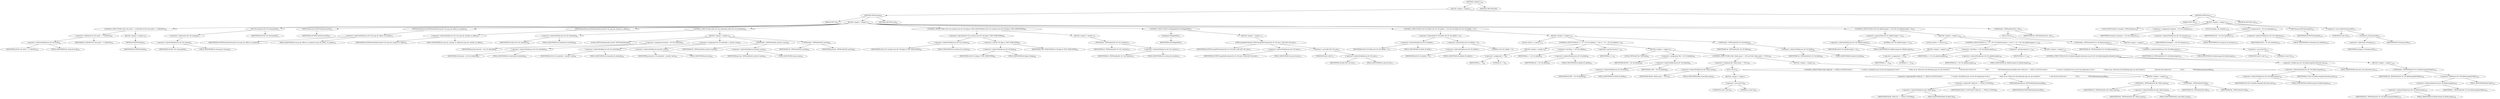 digraph "&lt;global&gt;" {  
"99025" [label = <(METHOD,&lt;global&gt;)<SUB>209</SUB>> ]
"99026" [label = <(BLOCK,&lt;empty&gt;,&lt;empty&gt;)> ]
"99027" [label = <(METHOD,TIFFCleanup)<SUB>44</SUB>> ]
"99028" [label = <(PARAM,TIFF *tif)<SUB>44</SUB>> ]
"99029" [label = <(BLOCK,&lt;empty&gt;,&lt;empty&gt;)<SUB>45</SUB>> ]
"99030" [label = <(CONTROL_STRUCTURE,if (tif-&gt;tif_mode != O_RDONLY),if (tif-&gt;tif_mode != O_RDONLY))<SUB>49</SUB>> ]
"99031" [label = <(&lt;operator&gt;.notEquals,tif-&gt;tif_mode != O_RDONLY)<SUB>49</SUB>> ]
"99032" [label = <(&lt;operator&gt;.indirectFieldAccess,tif-&gt;tif_mode)<SUB>49</SUB>> ]
"99033" [label = <(IDENTIFIER,tif,tif-&gt;tif_mode != O_RDONLY)<SUB>49</SUB>> ]
"99034" [label = <(FIELD_IDENTIFIER,tif_mode,tif_mode)<SUB>49</SUB>> ]
"99035" [label = <(IDENTIFIER,O_RDONLY,tif-&gt;tif_mode != O_RDONLY)<SUB>49</SUB>> ]
"99036" [label = <(BLOCK,&lt;empty&gt;,&lt;empty&gt;)<SUB>50</SUB>> ]
"99037" [label = <(TIFFFlush,TIFFFlush(tif))<SUB>50</SUB>> ]
"99038" [label = <(IDENTIFIER,tif,TIFFFlush(tif))<SUB>50</SUB>> ]
"99039" [label = <(*tif-&gt;tif_cleanup,(*tif-&gt;tif_cleanup)(tif))<SUB>51</SUB>> ]
"99040" [label = <(&lt;operator&gt;.indirection,*tif-&gt;tif_cleanup)<SUB>51</SUB>> ]
"99041" [label = <(&lt;operator&gt;.indirectFieldAccess,tif-&gt;tif_cleanup)<SUB>51</SUB>> ]
"99042" [label = <(IDENTIFIER,tif,(*tif-&gt;tif_cleanup)(tif))<SUB>51</SUB>> ]
"99043" [label = <(FIELD_IDENTIFIER,tif_cleanup,tif_cleanup)<SUB>51</SUB>> ]
"99044" [label = <(IDENTIFIER,tif,(*tif-&gt;tif_cleanup)(tif))<SUB>51</SUB>> ]
"99045" [label = <(TIFFFreeDirectory,TIFFFreeDirectory(tif))<SUB>52</SUB>> ]
"99046" [label = <(IDENTIFIER,tif,TIFFFreeDirectory(tif))<SUB>52</SUB>> ]
"99047" [label = <(TIFFHashSetDestroy,TIFFHashSetDestroy(tif-&gt;tif_map_dir_offset_to_number))<SUB>54</SUB>> ]
"99048" [label = <(&lt;operator&gt;.indirectFieldAccess,tif-&gt;tif_map_dir_offset_to_number)<SUB>54</SUB>> ]
"99049" [label = <(IDENTIFIER,tif,TIFFHashSetDestroy(tif-&gt;tif_map_dir_offset_to_number))<SUB>54</SUB>> ]
"99050" [label = <(FIELD_IDENTIFIER,tif_map_dir_offset_to_number,tif_map_dir_offset_to_number)<SUB>54</SUB>> ]
"99051" [label = <(TIFFHashSetDestroy,TIFFHashSetDestroy(tif-&gt;tif_map_dir_number_to_offset))<SUB>55</SUB>> ]
"99052" [label = <(&lt;operator&gt;.indirectFieldAccess,tif-&gt;tif_map_dir_number_to_offset)<SUB>55</SUB>> ]
"99053" [label = <(IDENTIFIER,tif,TIFFHashSetDestroy(tif-&gt;tif_map_dir_number_to_offset))<SUB>55</SUB>> ]
"99054" [label = <(FIELD_IDENTIFIER,tif_map_dir_number_to_offset,tif_map_dir_number_to_offset)<SUB>55</SUB>> ]
"99055" [label = <(CONTROL_STRUCTURE,while (tif-&gt;tif_clientinfo),while (tif-&gt;tif_clientinfo))<SUB>60</SUB>> ]
"99056" [label = <(&lt;operator&gt;.indirectFieldAccess,tif-&gt;tif_clientinfo)<SUB>60</SUB>> ]
"99057" [label = <(IDENTIFIER,tif,while (tif-&gt;tif_clientinfo))<SUB>60</SUB>> ]
"99058" [label = <(FIELD_IDENTIFIER,tif_clientinfo,tif_clientinfo)<SUB>60</SUB>> ]
"99059" [label = <(BLOCK,&lt;empty&gt;,&lt;empty&gt;)<SUB>61</SUB>> ]
"99060" [label = <(LOCAL,TIFFClientInfoLink* psLink: TIFFClientInfoLink)<SUB>62</SUB>> ]
"99061" [label = <(&lt;operator&gt;.assignment,*psLink = tif-&gt;tif_clientinfo)<SUB>62</SUB>> ]
"99062" [label = <(IDENTIFIER,psLink,*psLink = tif-&gt;tif_clientinfo)<SUB>62</SUB>> ]
"99063" [label = <(&lt;operator&gt;.indirectFieldAccess,tif-&gt;tif_clientinfo)<SUB>62</SUB>> ]
"99064" [label = <(IDENTIFIER,tif,*psLink = tif-&gt;tif_clientinfo)<SUB>62</SUB>> ]
"99065" [label = <(FIELD_IDENTIFIER,tif_clientinfo,tif_clientinfo)<SUB>62</SUB>> ]
"99066" [label = <(&lt;operator&gt;.assignment,tif-&gt;tif_clientinfo = psLink-&gt;next)<SUB>64</SUB>> ]
"99067" [label = <(&lt;operator&gt;.indirectFieldAccess,tif-&gt;tif_clientinfo)<SUB>64</SUB>> ]
"99068" [label = <(IDENTIFIER,tif,tif-&gt;tif_clientinfo = psLink-&gt;next)<SUB>64</SUB>> ]
"99069" [label = <(FIELD_IDENTIFIER,tif_clientinfo,tif_clientinfo)<SUB>64</SUB>> ]
"99070" [label = <(&lt;operator&gt;.indirectFieldAccess,psLink-&gt;next)<SUB>64</SUB>> ]
"99071" [label = <(IDENTIFIER,psLink,tif-&gt;tif_clientinfo = psLink-&gt;next)<SUB>64</SUB>> ]
"99072" [label = <(FIELD_IDENTIFIER,next,next)<SUB>64</SUB>> ]
"99073" [label = <(_TIFFfreeExt,_TIFFfreeExt(tif, psLink-&gt;name))<SUB>65</SUB>> ]
"99074" [label = <(IDENTIFIER,tif,_TIFFfreeExt(tif, psLink-&gt;name))<SUB>65</SUB>> ]
"99075" [label = <(&lt;operator&gt;.indirectFieldAccess,psLink-&gt;name)<SUB>65</SUB>> ]
"99076" [label = <(IDENTIFIER,psLink,_TIFFfreeExt(tif, psLink-&gt;name))<SUB>65</SUB>> ]
"99077" [label = <(FIELD_IDENTIFIER,name,name)<SUB>65</SUB>> ]
"99078" [label = <(_TIFFfreeExt,_TIFFfreeExt(tif, psLink))<SUB>66</SUB>> ]
"99079" [label = <(IDENTIFIER,tif,_TIFFfreeExt(tif, psLink))<SUB>66</SUB>> ]
"99080" [label = <(IDENTIFIER,psLink,_TIFFfreeExt(tif, psLink))<SUB>66</SUB>> ]
"99081" [label = <(CONTROL_STRUCTURE,if (tif-&gt;tif_rawdata &amp;&amp; (tif-&gt;tif_flags &amp; TIFF_MYBUFFER)),if (tif-&gt;tif_rawdata &amp;&amp; (tif-&gt;tif_flags &amp; TIFF_MYBUFFER)))<SUB>69</SUB>> ]
"99082" [label = <(&lt;operator&gt;.logicalAnd,tif-&gt;tif_rawdata &amp;&amp; (tif-&gt;tif_flags &amp; TIFF_MYBUFFER))<SUB>69</SUB>> ]
"99083" [label = <(&lt;operator&gt;.indirectFieldAccess,tif-&gt;tif_rawdata)<SUB>69</SUB>> ]
"99084" [label = <(IDENTIFIER,tif,tif-&gt;tif_rawdata &amp;&amp; (tif-&gt;tif_flags &amp; TIFF_MYBUFFER))<SUB>69</SUB>> ]
"99085" [label = <(FIELD_IDENTIFIER,tif_rawdata,tif_rawdata)<SUB>69</SUB>> ]
"99086" [label = <(&lt;operator&gt;.and,tif-&gt;tif_flags &amp; TIFF_MYBUFFER)<SUB>69</SUB>> ]
"99087" [label = <(&lt;operator&gt;.indirectFieldAccess,tif-&gt;tif_flags)<SUB>69</SUB>> ]
"99088" [label = <(IDENTIFIER,tif,tif-&gt;tif_flags &amp; TIFF_MYBUFFER)<SUB>69</SUB>> ]
"99089" [label = <(FIELD_IDENTIFIER,tif_flags,tif_flags)<SUB>69</SUB>> ]
"99090" [label = <(IDENTIFIER,TIFF_MYBUFFER,tif-&gt;tif_flags &amp; TIFF_MYBUFFER)<SUB>69</SUB>> ]
"99091" [label = <(BLOCK,&lt;empty&gt;,&lt;empty&gt;)<SUB>70</SUB>> ]
"99092" [label = <(_TIFFfreeExt,_TIFFfreeExt(tif, tif-&gt;tif_rawdata))<SUB>70</SUB>> ]
"99093" [label = <(IDENTIFIER,tif,_TIFFfreeExt(tif, tif-&gt;tif_rawdata))<SUB>70</SUB>> ]
"99094" [label = <(&lt;operator&gt;.indirectFieldAccess,tif-&gt;tif_rawdata)<SUB>70</SUB>> ]
"99095" [label = <(IDENTIFIER,tif,_TIFFfreeExt(tif, tif-&gt;tif_rawdata))<SUB>70</SUB>> ]
"99096" [label = <(FIELD_IDENTIFIER,tif_rawdata,tif_rawdata)<SUB>70</SUB>> ]
"99097" [label = <(CONTROL_STRUCTURE,if (isMapped(tif)),if (isMapped(tif)))<SUB>71</SUB>> ]
"99098" [label = <(isMapped,isMapped(tif))<SUB>71</SUB>> ]
"99099" [label = <(IDENTIFIER,tif,isMapped(tif))<SUB>71</SUB>> ]
"99100" [label = <(BLOCK,&lt;empty&gt;,&lt;empty&gt;)<SUB>72</SUB>> ]
"99101" [label = <(TIFFUnmapFileContents,TIFFUnmapFileContents(tif, tif-&gt;tif_base, (toff_t)tif-&gt;tif_size))<SUB>72</SUB>> ]
"99102" [label = <(IDENTIFIER,tif,TIFFUnmapFileContents(tif, tif-&gt;tif_base, (toff_t)tif-&gt;tif_size))<SUB>72</SUB>> ]
"99103" [label = <(&lt;operator&gt;.indirectFieldAccess,tif-&gt;tif_base)<SUB>72</SUB>> ]
"99104" [label = <(IDENTIFIER,tif,TIFFUnmapFileContents(tif, tif-&gt;tif_base, (toff_t)tif-&gt;tif_size))<SUB>72</SUB>> ]
"99105" [label = <(FIELD_IDENTIFIER,tif_base,tif_base)<SUB>72</SUB>> ]
"99106" [label = <(&lt;operator&gt;.cast,(toff_t)tif-&gt;tif_size)<SUB>72</SUB>> ]
"99107" [label = <(UNKNOWN,toff_t,toff_t)<SUB>72</SUB>> ]
"99108" [label = <(&lt;operator&gt;.indirectFieldAccess,tif-&gt;tif_size)<SUB>72</SUB>> ]
"99109" [label = <(IDENTIFIER,tif,(toff_t)tif-&gt;tif_size)<SUB>72</SUB>> ]
"99110" [label = <(FIELD_IDENTIFIER,tif_size,tif_size)<SUB>72</SUB>> ]
"99111" [label = <(CONTROL_STRUCTURE,if (tif-&gt;tif_fields &amp;&amp; tif-&gt;tif_nfields &gt; 0),if (tif-&gt;tif_fields &amp;&amp; tif-&gt;tif_nfields &gt; 0))<SUB>77</SUB>> ]
"99112" [label = <(&lt;operator&gt;.logicalAnd,tif-&gt;tif_fields &amp;&amp; tif-&gt;tif_nfields &gt; 0)<SUB>77</SUB>> ]
"99113" [label = <(&lt;operator&gt;.indirectFieldAccess,tif-&gt;tif_fields)<SUB>77</SUB>> ]
"99114" [label = <(IDENTIFIER,tif,tif-&gt;tif_fields &amp;&amp; tif-&gt;tif_nfields &gt; 0)<SUB>77</SUB>> ]
"99115" [label = <(FIELD_IDENTIFIER,tif_fields,tif_fields)<SUB>77</SUB>> ]
"99116" [label = <(&lt;operator&gt;.greaterThan,tif-&gt;tif_nfields &gt; 0)<SUB>77</SUB>> ]
"99117" [label = <(&lt;operator&gt;.indirectFieldAccess,tif-&gt;tif_nfields)<SUB>77</SUB>> ]
"99118" [label = <(IDENTIFIER,tif,tif-&gt;tif_nfields &gt; 0)<SUB>77</SUB>> ]
"99119" [label = <(FIELD_IDENTIFIER,tif_nfields,tif_nfields)<SUB>77</SUB>> ]
"99120" [label = <(LITERAL,0,tif-&gt;tif_nfields &gt; 0)<SUB>77</SUB>> ]
"99121" [label = <(BLOCK,&lt;empty&gt;,&lt;empty&gt;)<SUB>78</SUB>> ]
"99122" [label = <(LOCAL,uint32_t i: uint32_t)<SUB>79</SUB>> ]
"99123" [label = <(CONTROL_STRUCTURE,for (i = 0;i &lt; tif-&gt;tif_nfields;i++),for (i = 0;i &lt; tif-&gt;tif_nfields;i++))<SUB>81</SUB>> ]
"99124" [label = <(BLOCK,&lt;empty&gt;,&lt;empty&gt;)<SUB>81</SUB>> ]
"99125" [label = <(&lt;operator&gt;.assignment,i = 0)<SUB>81</SUB>> ]
"99126" [label = <(IDENTIFIER,i,i = 0)<SUB>81</SUB>> ]
"99127" [label = <(LITERAL,0,i = 0)<SUB>81</SUB>> ]
"99128" [label = <(&lt;operator&gt;.lessThan,i &lt; tif-&gt;tif_nfields)<SUB>81</SUB>> ]
"99129" [label = <(IDENTIFIER,i,i &lt; tif-&gt;tif_nfields)<SUB>81</SUB>> ]
"99130" [label = <(&lt;operator&gt;.indirectFieldAccess,tif-&gt;tif_nfields)<SUB>81</SUB>> ]
"99131" [label = <(IDENTIFIER,tif,i &lt; tif-&gt;tif_nfields)<SUB>81</SUB>> ]
"99132" [label = <(FIELD_IDENTIFIER,tif_nfields,tif_nfields)<SUB>81</SUB>> ]
"99133" [label = <(&lt;operator&gt;.postIncrement,i++)<SUB>81</SUB>> ]
"99134" [label = <(IDENTIFIER,i,i++)<SUB>81</SUB>> ]
"99135" [label = <(BLOCK,&lt;empty&gt;,&lt;empty&gt;)<SUB>82</SUB>> ]
"99136" [label = <(LOCAL,TIFFField* fld: TIFFField)<SUB>83</SUB>> ]
"99137" [label = <(&lt;operator&gt;.assignment,*fld = tif-&gt;tif_fields[i])<SUB>83</SUB>> ]
"99138" [label = <(IDENTIFIER,fld,*fld = tif-&gt;tif_fields[i])<SUB>83</SUB>> ]
"99139" [label = <(&lt;operator&gt;.indirectIndexAccess,tif-&gt;tif_fields[i])<SUB>83</SUB>> ]
"99140" [label = <(&lt;operator&gt;.indirectFieldAccess,tif-&gt;tif_fields)<SUB>83</SUB>> ]
"99141" [label = <(IDENTIFIER,tif,*fld = tif-&gt;tif_fields[i])<SUB>83</SUB>> ]
"99142" [label = <(FIELD_IDENTIFIER,tif_fields,tif_fields)<SUB>83</SUB>> ]
"99143" [label = <(IDENTIFIER,i,*fld = tif-&gt;tif_fields[i])<SUB>83</SUB>> ]
"99144" [label = <(CONTROL_STRUCTURE,if (fld-&gt;field_name != NULL),if (fld-&gt;field_name != NULL))<SUB>84</SUB>> ]
"99145" [label = <(&lt;operator&gt;.notEquals,fld-&gt;field_name != NULL)<SUB>84</SUB>> ]
"99146" [label = <(&lt;operator&gt;.indirectFieldAccess,fld-&gt;field_name)<SUB>84</SUB>> ]
"99147" [label = <(IDENTIFIER,fld,fld-&gt;field_name != NULL)<SUB>84</SUB>> ]
"99148" [label = <(FIELD_IDENTIFIER,field_name,field_name)<SUB>84</SUB>> ]
"99149" [label = <(NULL,NULL)<SUB>84</SUB>> ]
"99150" [label = <(BLOCK,&lt;empty&gt;,&lt;empty&gt;)> ]
"99151" [label = <(&lt;operator&gt;.cast,(void *)0)<SUB>84</SUB>> ]
"99152" [label = <(UNKNOWN,void *,void *)<SUB>84</SUB>> ]
"99153" [label = <(LITERAL,0,(void *)0)<SUB>84</SUB>> ]
"99154" [label = <(BLOCK,&lt;empty&gt;,&lt;empty&gt;)<SUB>85</SUB>> ]
"99155" [label = <(CONTROL_STRUCTURE,if (fld-&gt;field_bit == FIELD_CUSTOM &amp;&amp;\012                    /* caution: tif_fields[i] must not be the beginning of a\012                     * fields-array. Otherwise the following tags are also freed\012                     * with the first free().\012                     */\012                    TIFFFieldIsAnonymous(fld)),if (fld-&gt;field_bit == FIELD_CUSTOM &amp;&amp;\012                    /* caution: tif_fields[i] must not be the beginning of a\012                     * fields-array. Otherwise the following tags are also freed\012                     * with the first free().\012                     */\012                    TIFFFieldIsAnonymous(fld)))<SUB>86</SUB>> ]
"99156" [label = <(&lt;operator&gt;.logicalAnd,fld-&gt;field_bit == FIELD_CUSTOM &amp;&amp;\012                    /* caution: tif_fields[i] must not be the beginning of a\012                     * fields-array. Otherwise the following tags are also freed\012                     * with the first free().\012                     */\012                    TIFFFieldIsAnonymous(fld))<SUB>86</SUB>> ]
"99157" [label = <(&lt;operator&gt;.equals,fld-&gt;field_bit == FIELD_CUSTOM)<SUB>86</SUB>> ]
"99158" [label = <(&lt;operator&gt;.indirectFieldAccess,fld-&gt;field_bit)<SUB>86</SUB>> ]
"99159" [label = <(IDENTIFIER,fld,fld-&gt;field_bit == FIELD_CUSTOM)<SUB>86</SUB>> ]
"99160" [label = <(FIELD_IDENTIFIER,field_bit,field_bit)<SUB>86</SUB>> ]
"99161" [label = <(IDENTIFIER,FIELD_CUSTOM,fld-&gt;field_bit == FIELD_CUSTOM)<SUB>86</SUB>> ]
"99162" [label = <(TIFFFieldIsAnonymous,TIFFFieldIsAnonymous(fld))<SUB>91</SUB>> ]
"99163" [label = <(IDENTIFIER,fld,TIFFFieldIsAnonymous(fld))<SUB>91</SUB>> ]
"99164" [label = <(BLOCK,&lt;empty&gt;,&lt;empty&gt;)<SUB>92</SUB>> ]
"99165" [label = <(_TIFFfreeExt,_TIFFfreeExt(tif, fld-&gt;field_name))<SUB>93</SUB>> ]
"99166" [label = <(IDENTIFIER,tif,_TIFFfreeExt(tif, fld-&gt;field_name))<SUB>93</SUB>> ]
"99167" [label = <(&lt;operator&gt;.indirectFieldAccess,fld-&gt;field_name)<SUB>93</SUB>> ]
"99168" [label = <(IDENTIFIER,fld,_TIFFfreeExt(tif, fld-&gt;field_name))<SUB>93</SUB>> ]
"99169" [label = <(FIELD_IDENTIFIER,field_name,field_name)<SUB>93</SUB>> ]
"99170" [label = <(_TIFFfreeExt,_TIFFfreeExt(tif, fld))<SUB>94</SUB>> ]
"99171" [label = <(IDENTIFIER,tif,_TIFFfreeExt(tif, fld))<SUB>94</SUB>> ]
"99172" [label = <(IDENTIFIER,fld,_TIFFfreeExt(tif, fld))<SUB>94</SUB>> ]
"99173" [label = <(_TIFFfreeExt,_TIFFfreeExt(tif, tif-&gt;tif_fields))<SUB>99</SUB>> ]
"99174" [label = <(IDENTIFIER,tif,_TIFFfreeExt(tif, tif-&gt;tif_fields))<SUB>99</SUB>> ]
"99175" [label = <(&lt;operator&gt;.indirectFieldAccess,tif-&gt;tif_fields)<SUB>99</SUB>> ]
"99176" [label = <(IDENTIFIER,tif,_TIFFfreeExt(tif, tif-&gt;tif_fields))<SUB>99</SUB>> ]
"99177" [label = <(FIELD_IDENTIFIER,tif_fields,tif_fields)<SUB>99</SUB>> ]
"99178" [label = <(CONTROL_STRUCTURE,if (tif-&gt;tif_nfieldscompat &gt; 0),if (tif-&gt;tif_nfieldscompat &gt; 0))<SUB>102</SUB>> ]
"99179" [label = <(&lt;operator&gt;.greaterThan,tif-&gt;tif_nfieldscompat &gt; 0)<SUB>102</SUB>> ]
"99180" [label = <(&lt;operator&gt;.indirectFieldAccess,tif-&gt;tif_nfieldscompat)<SUB>102</SUB>> ]
"99181" [label = <(IDENTIFIER,tif,tif-&gt;tif_nfieldscompat &gt; 0)<SUB>102</SUB>> ]
"99182" [label = <(FIELD_IDENTIFIER,tif_nfieldscompat,tif_nfieldscompat)<SUB>102</SUB>> ]
"99183" [label = <(LITERAL,0,tif-&gt;tif_nfieldscompat &gt; 0)<SUB>102</SUB>> ]
"99184" [label = <(BLOCK,&lt;empty&gt;,&lt;empty&gt;)<SUB>103</SUB>> ]
"99185" [label = <(LOCAL,uint32_t i: uint32_t)<SUB>104</SUB>> ]
"99186" [label = <(CONTROL_STRUCTURE,for (i = 0;i &lt; tif-&gt;tif_nfieldscompat;i++),for (i = 0;i &lt; tif-&gt;tif_nfieldscompat;i++))<SUB>106</SUB>> ]
"99187" [label = <(BLOCK,&lt;empty&gt;,&lt;empty&gt;)<SUB>106</SUB>> ]
"99188" [label = <(&lt;operator&gt;.assignment,i = 0)<SUB>106</SUB>> ]
"99189" [label = <(IDENTIFIER,i,i = 0)<SUB>106</SUB>> ]
"99190" [label = <(LITERAL,0,i = 0)<SUB>106</SUB>> ]
"99191" [label = <(&lt;operator&gt;.lessThan,i &lt; tif-&gt;tif_nfieldscompat)<SUB>106</SUB>> ]
"99192" [label = <(IDENTIFIER,i,i &lt; tif-&gt;tif_nfieldscompat)<SUB>106</SUB>> ]
"99193" [label = <(&lt;operator&gt;.indirectFieldAccess,tif-&gt;tif_nfieldscompat)<SUB>106</SUB>> ]
"99194" [label = <(IDENTIFIER,tif,i &lt; tif-&gt;tif_nfieldscompat)<SUB>106</SUB>> ]
"99195" [label = <(FIELD_IDENTIFIER,tif_nfieldscompat,tif_nfieldscompat)<SUB>106</SUB>> ]
"99196" [label = <(&lt;operator&gt;.postIncrement,i++)<SUB>106</SUB>> ]
"99197" [label = <(IDENTIFIER,i,i++)<SUB>106</SUB>> ]
"99198" [label = <(BLOCK,&lt;empty&gt;,&lt;empty&gt;)<SUB>107</SUB>> ]
"99199" [label = <(CONTROL_STRUCTURE,if (tif-&gt;tif_fieldscompat[i].allocated_size),if (tif-&gt;tif_fieldscompat[i].allocated_size))<SUB>108</SUB>> ]
"99200" [label = <(&lt;operator&gt;.fieldAccess,tif-&gt;tif_fieldscompat[i].allocated_size)<SUB>108</SUB>> ]
"99201" [label = <(&lt;operator&gt;.indirectIndexAccess,tif-&gt;tif_fieldscompat[i])<SUB>108</SUB>> ]
"99202" [label = <(&lt;operator&gt;.indirectFieldAccess,tif-&gt;tif_fieldscompat)<SUB>108</SUB>> ]
"99203" [label = <(IDENTIFIER,tif,if (tif-&gt;tif_fieldscompat[i].allocated_size))<SUB>108</SUB>> ]
"99204" [label = <(FIELD_IDENTIFIER,tif_fieldscompat,tif_fieldscompat)<SUB>108</SUB>> ]
"99205" [label = <(IDENTIFIER,i,if (tif-&gt;tif_fieldscompat[i].allocated_size))<SUB>108</SUB>> ]
"99206" [label = <(FIELD_IDENTIFIER,allocated_size,allocated_size)<SUB>108</SUB>> ]
"99207" [label = <(BLOCK,&lt;empty&gt;,&lt;empty&gt;)<SUB>109</SUB>> ]
"99208" [label = <(_TIFFfreeExt,_TIFFfreeExt(tif, tif-&gt;tif_fieldscompat[i].fields))<SUB>109</SUB>> ]
"99209" [label = <(IDENTIFIER,tif,_TIFFfreeExt(tif, tif-&gt;tif_fieldscompat[i].fields))<SUB>109</SUB>> ]
"99210" [label = <(&lt;operator&gt;.fieldAccess,tif-&gt;tif_fieldscompat[i].fields)<SUB>109</SUB>> ]
"99211" [label = <(&lt;operator&gt;.indirectIndexAccess,tif-&gt;tif_fieldscompat[i])<SUB>109</SUB>> ]
"99212" [label = <(&lt;operator&gt;.indirectFieldAccess,tif-&gt;tif_fieldscompat)<SUB>109</SUB>> ]
"99213" [label = <(IDENTIFIER,tif,_TIFFfreeExt(tif, tif-&gt;tif_fieldscompat[i].fields))<SUB>109</SUB>> ]
"99214" [label = <(FIELD_IDENTIFIER,tif_fieldscompat,tif_fieldscompat)<SUB>109</SUB>> ]
"99215" [label = <(IDENTIFIER,i,_TIFFfreeExt(tif, tif-&gt;tif_fieldscompat[i].fields))<SUB>109</SUB>> ]
"99216" [label = <(FIELD_IDENTIFIER,fields,fields)<SUB>109</SUB>> ]
"99217" [label = <(_TIFFfreeExt,_TIFFfreeExt(tif, tif-&gt;tif_fieldscompat))<SUB>111</SUB>> ]
"99218" [label = <(IDENTIFIER,tif,_TIFFfreeExt(tif, tif-&gt;tif_fieldscompat))<SUB>111</SUB>> ]
"99219" [label = <(&lt;operator&gt;.indirectFieldAccess,tif-&gt;tif_fieldscompat)<SUB>111</SUB>> ]
"99220" [label = <(IDENTIFIER,tif,_TIFFfreeExt(tif, tif-&gt;tif_fieldscompat))<SUB>111</SUB>> ]
"99221" [label = <(FIELD_IDENTIFIER,tif_fieldscompat,tif_fieldscompat)<SUB>111</SUB>> ]
"99222" [label = <(_TIFFfreeExt,_TIFFfreeExt(NULL, tif))<SUB>114</SUB>> ]
"99223" [label = <(NULL,NULL)<SUB>114</SUB>> ]
"99224" [label = <(BLOCK,&lt;empty&gt;,&lt;empty&gt;)> ]
"99225" [label = <(&lt;operator&gt;.cast,(void *)0)<SUB>114</SUB>> ]
"99226" [label = <(UNKNOWN,void *,void *)<SUB>114</SUB>> ]
"99227" [label = <(LITERAL,0,(void *)0)<SUB>114</SUB>> ]
"99228" [label = <(IDENTIFIER,tif,_TIFFfreeExt(NULL, tif))<SUB>114</SUB>> ]
"99229" [label = <(METHOD_RETURN,void)<SUB>44</SUB>> ]
"99231" [label = <(METHOD,TIFFClose)<SUB>131</SUB>> ]
"99232" [label = <(PARAM,TIFF *tif)<SUB>131</SUB>> ]
"99233" [label = <(BLOCK,&lt;empty&gt;,&lt;empty&gt;)<SUB>132</SUB>> ]
"99234" [label = <(LOCAL,TIFFCloseProc closeproc: TIFFCloseProc)<SUB>133</SUB>> ]
"99235" [label = <(&lt;operator&gt;.assignment,closeproc = tif-&gt;tif_closeproc)<SUB>133</SUB>> ]
"99236" [label = <(IDENTIFIER,closeproc,closeproc = tif-&gt;tif_closeproc)<SUB>133</SUB>> ]
"99237" [label = <(&lt;operator&gt;.indirectFieldAccess,tif-&gt;tif_closeproc)<SUB>133</SUB>> ]
"99238" [label = <(IDENTIFIER,tif,closeproc = tif-&gt;tif_closeproc)<SUB>133</SUB>> ]
"99239" [label = <(FIELD_IDENTIFIER,tif_closeproc,tif_closeproc)<SUB>133</SUB>> ]
"99240" [label = <(LOCAL,thandle_t fd: thandle_t)<SUB>134</SUB>> ]
"99241" [label = <(&lt;operator&gt;.assignment,fd = tif-&gt;tif_clientdata)<SUB>134</SUB>> ]
"99242" [label = <(IDENTIFIER,fd,fd = tif-&gt;tif_clientdata)<SUB>134</SUB>> ]
"99243" [label = <(&lt;operator&gt;.indirectFieldAccess,tif-&gt;tif_clientdata)<SUB>134</SUB>> ]
"99244" [label = <(IDENTIFIER,tif,fd = tif-&gt;tif_clientdata)<SUB>134</SUB>> ]
"99245" [label = <(FIELD_IDENTIFIER,tif_clientdata,tif_clientdata)<SUB>134</SUB>> ]
"99246" [label = <(TIFFCleanup,TIFFCleanup(tif))<SUB>136</SUB>> ]
"99247" [label = <(IDENTIFIER,tif,TIFFCleanup(tif))<SUB>136</SUB>> ]
"99248" [label = <(&lt;operator&gt;.cast,(void)(*closeproc)(fd))<SUB>137</SUB>> ]
"99249" [label = <(UNKNOWN,void,void)<SUB>137</SUB>> ]
"99250" [label = <(*closeproc,(*closeproc)(fd))<SUB>137</SUB>> ]
"99251" [label = <(&lt;operator&gt;.indirection,*closeproc)<SUB>137</SUB>> ]
"99252" [label = <(IDENTIFIER,closeproc,(*closeproc)(fd))<SUB>137</SUB>> ]
"99253" [label = <(IDENTIFIER,fd,(*closeproc)(fd))<SUB>137</SUB>> ]
"99254" [label = <(METHOD_RETURN,void)<SUB>131</SUB>> ]
"99256" [label = <(METHOD_RETURN,ANY)> ]
  "99025" -> "99026" 
  "99025" -> "99256" 
  "99026" -> "99027" 
  "99026" -> "99231" 
  "99027" -> "99028" 
  "99027" -> "99029" 
  "99027" -> "99229" 
  "99029" -> "99030" 
  "99029" -> "99039" 
  "99029" -> "99045" 
  "99029" -> "99047" 
  "99029" -> "99051" 
  "99029" -> "99055" 
  "99029" -> "99081" 
  "99029" -> "99097" 
  "99029" -> "99111" 
  "99029" -> "99178" 
  "99029" -> "99222" 
  "99030" -> "99031" 
  "99030" -> "99036" 
  "99031" -> "99032" 
  "99031" -> "99035" 
  "99032" -> "99033" 
  "99032" -> "99034" 
  "99036" -> "99037" 
  "99037" -> "99038" 
  "99039" -> "99040" 
  "99039" -> "99044" 
  "99040" -> "99041" 
  "99041" -> "99042" 
  "99041" -> "99043" 
  "99045" -> "99046" 
  "99047" -> "99048" 
  "99048" -> "99049" 
  "99048" -> "99050" 
  "99051" -> "99052" 
  "99052" -> "99053" 
  "99052" -> "99054" 
  "99055" -> "99056" 
  "99055" -> "99059" 
  "99056" -> "99057" 
  "99056" -> "99058" 
  "99059" -> "99060" 
  "99059" -> "99061" 
  "99059" -> "99066" 
  "99059" -> "99073" 
  "99059" -> "99078" 
  "99061" -> "99062" 
  "99061" -> "99063" 
  "99063" -> "99064" 
  "99063" -> "99065" 
  "99066" -> "99067" 
  "99066" -> "99070" 
  "99067" -> "99068" 
  "99067" -> "99069" 
  "99070" -> "99071" 
  "99070" -> "99072" 
  "99073" -> "99074" 
  "99073" -> "99075" 
  "99075" -> "99076" 
  "99075" -> "99077" 
  "99078" -> "99079" 
  "99078" -> "99080" 
  "99081" -> "99082" 
  "99081" -> "99091" 
  "99082" -> "99083" 
  "99082" -> "99086" 
  "99083" -> "99084" 
  "99083" -> "99085" 
  "99086" -> "99087" 
  "99086" -> "99090" 
  "99087" -> "99088" 
  "99087" -> "99089" 
  "99091" -> "99092" 
  "99092" -> "99093" 
  "99092" -> "99094" 
  "99094" -> "99095" 
  "99094" -> "99096" 
  "99097" -> "99098" 
  "99097" -> "99100" 
  "99098" -> "99099" 
  "99100" -> "99101" 
  "99101" -> "99102" 
  "99101" -> "99103" 
  "99101" -> "99106" 
  "99103" -> "99104" 
  "99103" -> "99105" 
  "99106" -> "99107" 
  "99106" -> "99108" 
  "99108" -> "99109" 
  "99108" -> "99110" 
  "99111" -> "99112" 
  "99111" -> "99121" 
  "99112" -> "99113" 
  "99112" -> "99116" 
  "99113" -> "99114" 
  "99113" -> "99115" 
  "99116" -> "99117" 
  "99116" -> "99120" 
  "99117" -> "99118" 
  "99117" -> "99119" 
  "99121" -> "99122" 
  "99121" -> "99123" 
  "99121" -> "99173" 
  "99123" -> "99124" 
  "99123" -> "99128" 
  "99123" -> "99133" 
  "99123" -> "99135" 
  "99124" -> "99125" 
  "99125" -> "99126" 
  "99125" -> "99127" 
  "99128" -> "99129" 
  "99128" -> "99130" 
  "99130" -> "99131" 
  "99130" -> "99132" 
  "99133" -> "99134" 
  "99135" -> "99136" 
  "99135" -> "99137" 
  "99135" -> "99144" 
  "99137" -> "99138" 
  "99137" -> "99139" 
  "99139" -> "99140" 
  "99139" -> "99143" 
  "99140" -> "99141" 
  "99140" -> "99142" 
  "99144" -> "99145" 
  "99144" -> "99154" 
  "99145" -> "99146" 
  "99145" -> "99149" 
  "99146" -> "99147" 
  "99146" -> "99148" 
  "99149" -> "99150" 
  "99150" -> "99151" 
  "99151" -> "99152" 
  "99151" -> "99153" 
  "99154" -> "99155" 
  "99155" -> "99156" 
  "99155" -> "99164" 
  "99156" -> "99157" 
  "99156" -> "99162" 
  "99157" -> "99158" 
  "99157" -> "99161" 
  "99158" -> "99159" 
  "99158" -> "99160" 
  "99162" -> "99163" 
  "99164" -> "99165" 
  "99164" -> "99170" 
  "99165" -> "99166" 
  "99165" -> "99167" 
  "99167" -> "99168" 
  "99167" -> "99169" 
  "99170" -> "99171" 
  "99170" -> "99172" 
  "99173" -> "99174" 
  "99173" -> "99175" 
  "99175" -> "99176" 
  "99175" -> "99177" 
  "99178" -> "99179" 
  "99178" -> "99184" 
  "99179" -> "99180" 
  "99179" -> "99183" 
  "99180" -> "99181" 
  "99180" -> "99182" 
  "99184" -> "99185" 
  "99184" -> "99186" 
  "99184" -> "99217" 
  "99186" -> "99187" 
  "99186" -> "99191" 
  "99186" -> "99196" 
  "99186" -> "99198" 
  "99187" -> "99188" 
  "99188" -> "99189" 
  "99188" -> "99190" 
  "99191" -> "99192" 
  "99191" -> "99193" 
  "99193" -> "99194" 
  "99193" -> "99195" 
  "99196" -> "99197" 
  "99198" -> "99199" 
  "99199" -> "99200" 
  "99199" -> "99207" 
  "99200" -> "99201" 
  "99200" -> "99206" 
  "99201" -> "99202" 
  "99201" -> "99205" 
  "99202" -> "99203" 
  "99202" -> "99204" 
  "99207" -> "99208" 
  "99208" -> "99209" 
  "99208" -> "99210" 
  "99210" -> "99211" 
  "99210" -> "99216" 
  "99211" -> "99212" 
  "99211" -> "99215" 
  "99212" -> "99213" 
  "99212" -> "99214" 
  "99217" -> "99218" 
  "99217" -> "99219" 
  "99219" -> "99220" 
  "99219" -> "99221" 
  "99222" -> "99223" 
  "99222" -> "99228" 
  "99223" -> "99224" 
  "99224" -> "99225" 
  "99225" -> "99226" 
  "99225" -> "99227" 
  "99231" -> "99232" 
  "99231" -> "99233" 
  "99231" -> "99254" 
  "99233" -> "99234" 
  "99233" -> "99235" 
  "99233" -> "99240" 
  "99233" -> "99241" 
  "99233" -> "99246" 
  "99233" -> "99248" 
  "99235" -> "99236" 
  "99235" -> "99237" 
  "99237" -> "99238" 
  "99237" -> "99239" 
  "99241" -> "99242" 
  "99241" -> "99243" 
  "99243" -> "99244" 
  "99243" -> "99245" 
  "99246" -> "99247" 
  "99248" -> "99249" 
  "99248" -> "99250" 
  "99250" -> "99251" 
  "99250" -> "99253" 
  "99251" -> "99252" 
}
